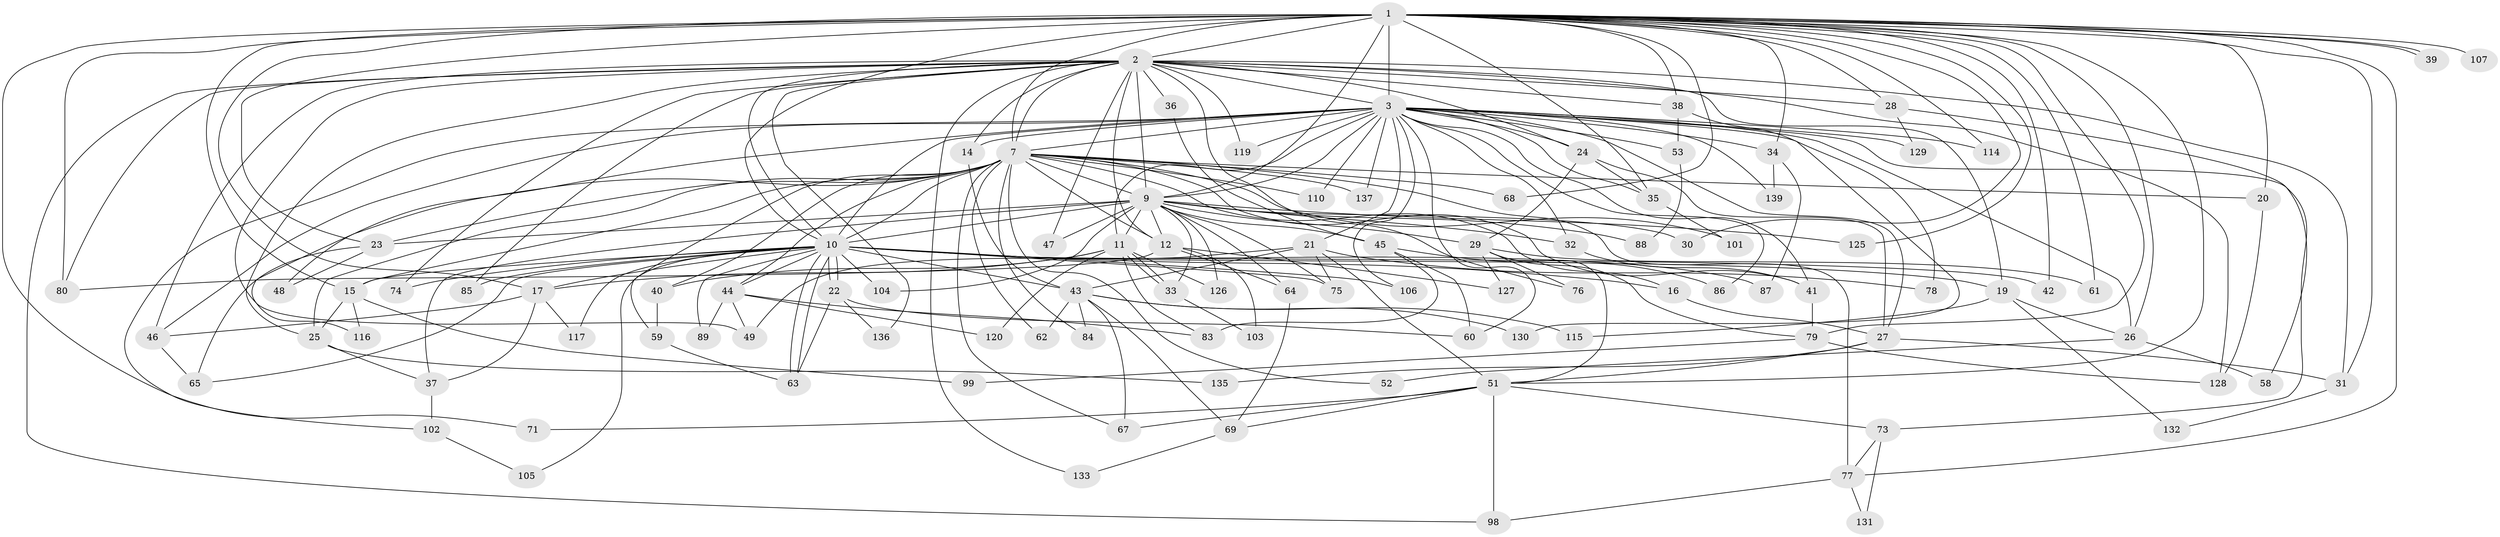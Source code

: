 // original degree distribution, {27: 0.014285714285714285, 20: 0.014285714285714285, 18: 0.007142857142857143, 16: 0.007142857142857143, 17: 0.007142857142857143, 22: 0.007142857142857143, 25: 0.007142857142857143, 32: 0.007142857142857143, 7: 0.014285714285714285, 5: 0.1, 3: 0.17142857142857143, 6: 0.02857142857142857, 4: 0.12142857142857143, 2: 0.4928571428571429}
// Generated by graph-tools (version 1.1) at 2025/41/03/06/25 10:41:35]
// undirected, 102 vertices, 234 edges
graph export_dot {
graph [start="1"]
  node [color=gray90,style=filled];
  1 [super="+4"];
  2 [super="+5"];
  3 [super="+6"];
  7 [super="+8"];
  9 [super="+96"];
  10 [super="+122"];
  11 [super="+13"];
  12 [super="+97"];
  14;
  15 [super="+118"];
  16;
  17 [super="+18"];
  19 [super="+93"];
  20;
  21 [super="+72"];
  22 [super="+111"];
  23 [super="+92"];
  24;
  25 [super="+55"];
  26 [super="+109"];
  27 [super="+91"];
  28;
  29 [super="+82"];
  30;
  31 [super="+108"];
  32 [super="+121"];
  33 [super="+57"];
  34;
  35 [super="+50"];
  36;
  37 [super="+70"];
  38;
  39;
  40;
  41;
  42;
  43 [super="+95"];
  44 [super="+66"];
  45;
  46 [super="+56"];
  47;
  48;
  49;
  51 [super="+54"];
  52;
  53;
  58;
  59;
  60 [super="+81"];
  61;
  62;
  63 [super="+138"];
  64;
  65;
  67 [super="+124"];
  68;
  69 [super="+112"];
  71;
  73;
  74;
  75 [super="+123"];
  76;
  77 [super="+90"];
  78;
  79 [super="+134"];
  80 [super="+113"];
  83 [super="+94"];
  84;
  85;
  86;
  87;
  88;
  89;
  98 [super="+100"];
  99;
  101;
  102;
  103;
  104;
  105;
  106;
  107;
  110;
  114;
  115;
  116;
  117;
  119;
  120;
  125;
  126;
  127;
  128 [super="+140"];
  129;
  130;
  131;
  132;
  133;
  135;
  136;
  137;
  139;
  1 -- 2 [weight=4];
  1 -- 3 [weight=4];
  1 -- 7 [weight=4];
  1 -- 9 [weight=2];
  1 -- 10 [weight=2];
  1 -- 28;
  1 -- 30;
  1 -- 31;
  1 -- 34;
  1 -- 38;
  1 -- 39;
  1 -- 39;
  1 -- 42;
  1 -- 51;
  1 -- 61;
  1 -- 68;
  1 -- 71;
  1 -- 79;
  1 -- 107 [weight=2];
  1 -- 114;
  1 -- 125;
  1 -- 80;
  1 -- 15;
  1 -- 77;
  1 -- 20;
  1 -- 23;
  1 -- 35;
  1 -- 17;
  1 -- 26;
  2 -- 3 [weight=4];
  2 -- 7 [weight=4];
  2 -- 9 [weight=2];
  2 -- 10 [weight=2];
  2 -- 12;
  2 -- 19;
  2 -- 28;
  2 -- 38;
  2 -- 46;
  2 -- 74;
  2 -- 76;
  2 -- 128;
  2 -- 133;
  2 -- 136;
  2 -- 14;
  2 -- 80;
  2 -- 85;
  2 -- 24;
  2 -- 25;
  2 -- 36;
  2 -- 47;
  2 -- 49;
  2 -- 119;
  2 -- 31;
  2 -- 98;
  3 -- 7 [weight=4];
  3 -- 9 [weight=2];
  3 -- 10 [weight=2];
  3 -- 14;
  3 -- 21 [weight=2];
  3 -- 24;
  3 -- 26;
  3 -- 32;
  3 -- 86;
  3 -- 102;
  3 -- 114;
  3 -- 129;
  3 -- 130;
  3 -- 11 [weight=2];
  3 -- 137;
  3 -- 139;
  3 -- 73;
  3 -- 27;
  3 -- 34;
  3 -- 35;
  3 -- 41;
  3 -- 106;
  3 -- 110;
  3 -- 48;
  3 -- 53;
  3 -- 119;
  3 -- 60;
  3 -- 46;
  7 -- 9 [weight=2];
  7 -- 10 [weight=2];
  7 -- 15;
  7 -- 16;
  7 -- 23;
  7 -- 25;
  7 -- 44 [weight=2];
  7 -- 59;
  7 -- 67;
  7 -- 68;
  7 -- 137;
  7 -- 20;
  7 -- 84;
  7 -- 101;
  7 -- 40;
  7 -- 41;
  7 -- 110;
  7 -- 52;
  7 -- 116;
  7 -- 62;
  7 -- 77;
  7 -- 12;
  9 -- 10;
  9 -- 11;
  9 -- 12;
  9 -- 29;
  9 -- 30;
  9 -- 32;
  9 -- 37;
  9 -- 45;
  9 -- 47;
  9 -- 64;
  9 -- 88;
  9 -- 104;
  9 -- 125;
  9 -- 126;
  9 -- 23;
  9 -- 33;
  9 -- 75;
  10 -- 15;
  10 -- 16 [weight=2];
  10 -- 17;
  10 -- 19 [weight=2];
  10 -- 22;
  10 -- 22;
  10 -- 42;
  10 -- 43;
  10 -- 44;
  10 -- 63;
  10 -- 63;
  10 -- 65;
  10 -- 74;
  10 -- 75;
  10 -- 85;
  10 -- 87;
  10 -- 89;
  10 -- 104;
  10 -- 105;
  10 -- 106;
  10 -- 117;
  11 -- 33;
  11 -- 33;
  11 -- 83;
  11 -- 126;
  11 -- 17;
  11 -- 40;
  11 -- 120;
  12 -- 64;
  12 -- 80;
  12 -- 103;
  12 -- 127;
  14 -- 43;
  15 -- 99;
  15 -- 116;
  15 -- 25;
  16 -- 27;
  17 -- 117;
  17 -- 37;
  17 -- 46;
  19 -- 26;
  19 -- 115;
  19 -- 132;
  20 -- 128;
  21 -- 43;
  21 -- 51;
  21 -- 49;
  21 -- 75;
  21 -- 78;
  22 -- 136;
  22 -- 63;
  22 -- 60;
  23 -- 48;
  23 -- 65;
  24 -- 29;
  24 -- 35;
  24 -- 27;
  25 -- 37;
  25 -- 135;
  26 -- 52;
  26 -- 58;
  27 -- 31;
  27 -- 51;
  27 -- 135;
  28 -- 58;
  28 -- 129;
  29 -- 61;
  29 -- 76;
  29 -- 51;
  29 -- 127;
  29 -- 79;
  31 -- 132;
  32 -- 41;
  33 -- 103;
  34 -- 87;
  34 -- 139;
  35 -- 101;
  36 -- 45;
  37 -- 102;
  38 -- 53;
  38 -- 78;
  40 -- 59;
  41 -- 79;
  43 -- 62;
  43 -- 69;
  43 -- 84;
  43 -- 130;
  43 -- 115;
  43 -- 67;
  44 -- 49;
  44 -- 89;
  44 -- 120;
  44 -- 83;
  45 -- 60;
  45 -- 83;
  45 -- 86;
  46 -- 65;
  51 -- 67;
  51 -- 69;
  51 -- 71;
  51 -- 98;
  51 -- 73;
  53 -- 88;
  59 -- 63;
  64 -- 69;
  69 -- 133;
  73 -- 77;
  73 -- 131;
  77 -- 98;
  77 -- 131;
  79 -- 99;
  79 -- 128;
  102 -- 105;
}
